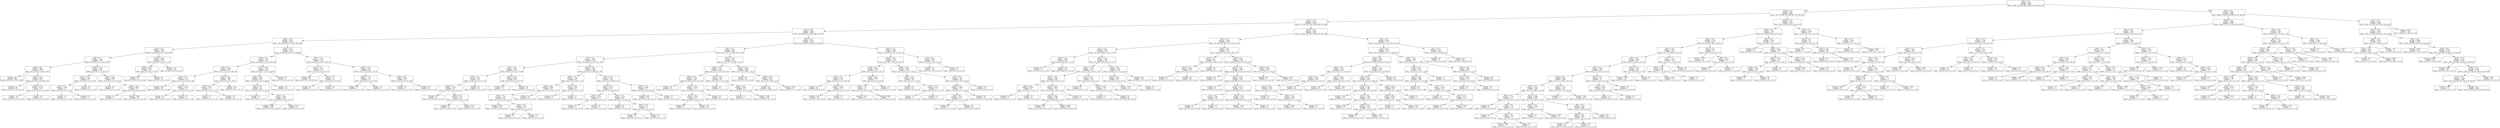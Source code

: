 digraph Tree {
node [shape=box] ;
0 [label="X[2] <= 0.5\nentropy = 3.169\nsamples = 8444\nvalue = [982, 949, 892, 955, 1000, 871, 919, 903, 973]"] ;
1 [label="X[14] <= 0.5\nentropy = 2.97\nsamples = 5880\nvalue = [0, 776, 638, 775, 402, 828, 752, 835, 874]"] ;
0 -> 1 [labeldistance=2.5, labelangle=45, headlabel="True"] ;
2 [label="X[11] <= 0.5\nentropy = 2.796\nsamples = 5158\nvalue = [0, 708, 576, 742, 0, 815, 668, 781, 868]"] ;
1 -> 2 ;
3 [label="X[17] <= 0.5\nentropy = 2.492\nsamples = 2836\nvalue = [0, 462, 234, 0, 0, 632, 289, 547, 672]"] ;
2 -> 3 ;
4 [label="X[23] <= 0.5\nentropy = 2.167\nsamples = 1608\nvalue = [0, 305, 148, 0, 0, 0, 192, 399, 564]"] ;
3 -> 4 ;
5 [label="X[5] <= 0.5\nentropy = 1.608\nsamples = 913\nvalue = [0, 163, 89, 0, 0, 0, 122, 0, 539]"] ;
4 -> 5 ;
6 [label="X[8] <= 0.5\nentropy = 1.129\nsamples = 735\nvalue = [0, 0, 84, 0, 0, 0, 122, 0, 529]"] ;
5 -> 6 ;
7 [label="X[20] <= 0.5\nentropy = 0.652\nsamples = 633\nvalue = [0, 0, 0, 0, 0, 0, 106, 0, 527]"] ;
6 -> 7 ;
8 [label="entropy = 0.0\nsamples = 486\nvalue = [0, 0, 0, 0, 0, 0, 0, 0, 486]"] ;
7 -> 8 ;
9 [label="X[9] <= 0.5\nentropy = 0.854\nsamples = 147\nvalue = [0, 0, 0, 0, 0, 0, 106, 0, 41]"] ;
7 -> 9 ;
10 [label="entropy = 0.0\nsamples = 96\nvalue = [0, 0, 0, 0, 0, 0, 96, 0, 0]"] ;
9 -> 10 ;
11 [label="X[26] <= 0.5\nentropy = 0.714\nsamples = 51\nvalue = [0, 0, 0, 0, 0, 0, 10, 0, 41]"] ;
9 -> 11 ;
12 [label="entropy = 0.0\nsamples = 10\nvalue = [0, 0, 0, 0, 0, 0, 10, 0, 0]"] ;
11 -> 12 ;
13 [label="entropy = 0.0\nsamples = 41\nvalue = [0, 0, 0, 0, 0, 0, 0, 0, 41]"] ;
11 -> 13 ;
14 [label="X[20] <= 0.5\nentropy = 0.761\nsamples = 102\nvalue = [0, 0, 84, 0, 0, 0, 16, 0, 2]"] ;
6 -> 14 ;
15 [label="X[13] <= 0.5\nentropy = 0.194\nsamples = 67\nvalue = [0, 0, 65, 0, 0, 0, 0, 0, 2]"] ;
14 -> 15 ;
16 [label="X[4] <= 0.5\nentropy = 0.918\nsamples = 6\nvalue = [0, 0, 4, 0, 0, 0, 0, 0, 2]"] ;
15 -> 16 ;
17 [label="entropy = 0.0\nsamples = 2\nvalue = [0, 0, 0, 0, 0, 0, 0, 0, 2]"] ;
16 -> 17 ;
18 [label="entropy = 0.0\nsamples = 4\nvalue = [0, 0, 4, 0, 0, 0, 0, 0, 0]"] ;
16 -> 18 ;
19 [label="entropy = 0.0\nsamples = 61\nvalue = [0, 0, 61, 0, 0, 0, 0, 0, 0]"] ;
15 -> 19 ;
20 [label="X[3] <= 0.5\nentropy = 0.995\nsamples = 35\nvalue = [0, 0, 19, 0, 0, 0, 16, 0, 0]"] ;
14 -> 20 ;
21 [label="entropy = 0.0\nsamples = 5\nvalue = [0, 0, 5, 0, 0, 0, 0, 0, 0]"] ;
20 -> 21 ;
22 [label="X[26] <= 0.5\nentropy = 0.997\nsamples = 30\nvalue = [0, 0, 14, 0, 0, 0, 16, 0, 0]"] ;
20 -> 22 ;
23 [label="entropy = 0.0\nsamples = 1\nvalue = [0, 0, 0, 0, 0, 0, 1, 0, 0]"] ;
22 -> 23 ;
24 [label="entropy = 0.999\nsamples = 29\nvalue = [0, 0, 14, 0, 0, 0, 15, 0, 0]"] ;
22 -> 24 ;
25 [label="X[13] <= 0.5\nentropy = 0.494\nsamples = 178\nvalue = [0, 163, 5, 0, 0, 0, 0, 0, 10]"] ;
5 -> 25 ;
26 [label="X[25] <= 0.5\nentropy = 0.918\nsamples = 15\nvalue = [0, 0, 5, 0, 0, 0, 0, 0, 10]"] ;
25 -> 26 ;
27 [label="entropy = 0.0\nsamples = 10\nvalue = [0, 0, 0, 0, 0, 0, 0, 0, 10]"] ;
26 -> 27 ;
28 [label="entropy = 0.0\nsamples = 5\nvalue = [0, 0, 5, 0, 0, 0, 0, 0, 0]"] ;
26 -> 28 ;
29 [label="entropy = 0.0\nsamples = 163\nvalue = [0, 163, 0, 0, 0, 0, 0, 0, 0]"] ;
25 -> 29 ;
30 [label="X[20] <= 0.5\nentropy = 1.736\nsamples = 695\nvalue = [0, 142, 59, 0, 0, 0, 70, 399, 25]"] ;
4 -> 30 ;
31 [label="X[5] <= 0.5\nentropy = 1.15\nsamples = 532\nvalue = [0, 126, 8, 0, 0, 0, 0, 373, 25]"] ;
30 -> 31 ;
32 [label="X[0] <= 0.5\nentropy = 0.505\nsamples = 251\nvalue = [0, 0, 1, 0, 0, 0, 0, 225, 25]"] ;
31 -> 32 ;
33 [label="X[3] <= 0.5\nentropy = 1.115\nsamples = 52\nvalue = [0, 0, 1, 0, 0, 0, 0, 27, 24]"] ;
32 -> 33 ;
34 [label="entropy = 0.99\nsamples = 43\nvalue = [0, 0, 0, 0, 0, 0, 0, 19, 24]"] ;
33 -> 34 ;
35 [label="X[15] <= 0.5\nentropy = 0.503\nsamples = 9\nvalue = [0, 0, 1, 0, 0, 0, 0, 8, 0]"] ;
33 -> 35 ;
36 [label="entropy = 0.0\nsamples = 8\nvalue = [0, 0, 0, 0, 0, 0, 0, 8, 0]"] ;
35 -> 36 ;
37 [label="entropy = 0.0\nsamples = 1\nvalue = [0, 0, 1, 0, 0, 0, 0, 0, 0]"] ;
35 -> 37 ;
38 [label="X[15] <= 0.5\nentropy = 0.046\nsamples = 199\nvalue = [0, 0, 0, 0, 0, 0, 0, 198, 1]"] ;
32 -> 38 ;
39 [label="X[9] <= 0.5\nentropy = 0.414\nsamples = 12\nvalue = [0, 0, 0, 0, 0, 0, 0, 11, 1]"] ;
38 -> 39 ;
40 [label="entropy = 0.0\nsamples = 1\nvalue = [0, 0, 0, 0, 0, 0, 0, 0, 1]"] ;
39 -> 40 ;
41 [label="entropy = 0.0\nsamples = 11\nvalue = [0, 0, 0, 0, 0, 0, 0, 11, 0]"] ;
39 -> 41 ;
42 [label="entropy = 0.0\nsamples = 187\nvalue = [0, 0, 0, 0, 0, 0, 0, 187, 0]"] ;
38 -> 42 ;
43 [label="X[13] <= 0.5\nentropy = 1.139\nsamples = 281\nvalue = [0, 126, 7, 0, 0, 0, 0, 148, 0]"] ;
31 -> 43 ;
44 [label="X[25] <= 0.5\nentropy = 0.995\nsamples = 274\nvalue = [0, 126, 0, 0, 0, 0, 0, 148, 0]"] ;
43 -> 44 ;
45 [label="X[19] <= 0.5\nentropy = 1.0\nsamples = 258\nvalue = [0, 126, 0, 0, 0, 0, 0, 132, 0]"] ;
44 -> 45 ;
46 [label="entropy = 0.0\nsamples = 7\nvalue = [0, 7, 0, 0, 0, 0, 0, 0, 0]"] ;
45 -> 46 ;
47 [label="X[8] <= 0.5\nentropy = 0.998\nsamples = 251\nvalue = [0, 119, 0, 0, 0, 0, 0, 132, 0]"] ;
45 -> 47 ;
48 [label="entropy = 0.999\nsamples = 245\nvalue = [0, 117, 0, 0, 0, 0, 0, 128, 0]"] ;
47 -> 48 ;
49 [label="entropy = 0.918\nsamples = 6\nvalue = [0, 2, 0, 0, 0, 0, 0, 4, 0]"] ;
47 -> 49 ;
50 [label="entropy = 0.0\nsamples = 16\nvalue = [0, 0, 0, 0, 0, 0, 0, 16, 0]"] ;
44 -> 50 ;
51 [label="entropy = 0.0\nsamples = 7\nvalue = [0, 0, 7, 0, 0, 0, 0, 0, 0]"] ;
43 -> 51 ;
52 [label="X[8] <= 0.5\nentropy = 1.799\nsamples = 163\nvalue = [0, 16, 51, 0, 0, 0, 70, 26, 0]"] ;
30 -> 52 ;
53 [label="X[3] <= 0.5\nentropy = 0.379\nsamples = 68\nvalue = [0, 0, 0, 0, 0, 0, 63, 5, 0]"] ;
52 -> 53 ;
54 [label="entropy = 0.0\nsamples = 58\nvalue = [0, 0, 0, 0, 0, 0, 58, 0, 0]"] ;
53 -> 54 ;
55 [label="X[9] <= 0.5\nentropy = 1.0\nsamples = 10\nvalue = [0, 0, 0, 0, 0, 0, 5, 5, 0]"] ;
53 -> 55 ;
56 [label="entropy = 0.0\nsamples = 5\nvalue = [0, 0, 0, 0, 0, 0, 5, 0, 0]"] ;
55 -> 56 ;
57 [label="entropy = 0.0\nsamples = 5\nvalue = [0, 0, 0, 0, 0, 0, 0, 5, 0]"] ;
55 -> 57 ;
58 [label="X[15] <= 0.5\nentropy = 1.673\nsamples = 95\nvalue = [0, 16, 51, 0, 0, 0, 7, 21, 0]"] ;
52 -> 58 ;
59 [label="X[26] <= 0.5\nentropy = 1.191\nsamples = 73\nvalue = [0, 16, 51, 0, 0, 0, 1, 5, 0]"] ;
58 -> 59 ;
60 [label="entropy = 0.0\nsamples = 1\nvalue = [0, 0, 1, 0, 0, 0, 0, 0, 0]"] ;
59 -> 60 ;
61 [label="entropy = 1.2\nsamples = 72\nvalue = [0, 16, 50, 0, 0, 0, 1, 5, 0]"] ;
59 -> 61 ;
62 [label="X[4] <= 0.5\nentropy = 0.845\nsamples = 22\nvalue = [0, 0, 0, 0, 0, 0, 6, 16, 0]"] ;
58 -> 62 ;
63 [label="entropy = 0.0\nsamples = 6\nvalue = [0, 0, 0, 0, 0, 0, 6, 0, 0]"] ;
62 -> 63 ;
64 [label="entropy = 0.0\nsamples = 16\nvalue = [0, 0, 0, 0, 0, 0, 0, 16, 0]"] ;
62 -> 64 ;
65 [label="X[4] <= 0.5\nentropy = 2.107\nsamples = 1228\nvalue = [0, 157, 86, 0, 0, 632, 97, 148, 108]"] ;
3 -> 65 ;
66 [label="X[0] <= 0.5\nentropy = 1.917\nsamples = 864\nvalue = [0, 157, 37, 0, 0, 465, 87, 13, 105]"] ;
65 -> 66 ;
67 [label="X[3] <= 0.5\nentropy = 2.033\nsamples = 359\nvalue = [0, 44, 6, 0, 0, 117, 86, 1, 105]"] ;
66 -> 67 ;
68 [label="X[8] <= 0.5\nentropy = 1.567\nsamples = 153\nvalue = [0, 44, 0, 0, 0, 8, 17, 0, 84]"] ;
67 -> 68 ;
69 [label="X[7] <= 0.5\nentropy = 1.341\nsamples = 65\nvalue = [0, 44, 0, 0, 0, 8, 2, 0, 11]"] ;
68 -> 69 ;
70 [label="X[24] <= 0.5\nentropy = 1.816\nsamples = 31\nvalue = [0, 10, 0, 0, 0, 8, 2, 0, 11]"] ;
69 -> 70 ;
71 [label="entropy = 0.0\nsamples = 11\nvalue = [0, 0, 0, 0, 0, 0, 0, 0, 11]"] ;
70 -> 71 ;
72 [label="X[21] <= 0.5\nentropy = 1.361\nsamples = 20\nvalue = [0, 10, 0, 0, 0, 8, 2, 0, 0]"] ;
70 -> 72 ;
73 [label="entropy = 0.0\nsamples = 10\nvalue = [0, 10, 0, 0, 0, 0, 0, 0, 0]"] ;
72 -> 73 ;
74 [label="entropy = 0.722\nsamples = 10\nvalue = [0, 0, 0, 0, 0, 8, 2, 0, 0]"] ;
72 -> 74 ;
75 [label="entropy = 0.0\nsamples = 34\nvalue = [0, 34, 0, 0, 0, 0, 0, 0, 0]"] ;
69 -> 75 ;
76 [label="X[10] <= 0.5\nentropy = 0.659\nsamples = 88\nvalue = [0, 0, 0, 0, 0, 0, 15, 0, 73]"] ;
68 -> 76 ;
77 [label="entropy = 0.0\nsamples = 73\nvalue = [0, 0, 0, 0, 0, 0, 0, 0, 73]"] ;
76 -> 77 ;
78 [label="entropy = 0.0\nsamples = 15\nvalue = [0, 0, 0, 0, 0, 0, 15, 0, 0]"] ;
76 -> 78 ;
79 [label="X[20] <= 0.5\nentropy = 1.536\nsamples = 206\nvalue = [0, 0, 6, 0, 0, 109, 69, 1, 21]"] ;
67 -> 79 ;
80 [label="X[23] <= 0.5\nentropy = 1.169\nsamples = 83\nvalue = [0, 0, 6, 0, 0, 59, 0, 1, 17]"] ;
79 -> 80 ;
81 [label="X[24] <= 0.5\nentropy = 0.857\nsamples = 77\nvalue = [0, 0, 1, 0, 0, 59, 0, 0, 17]"] ;
80 -> 81 ;
82 [label="X[8] <= 0.5\nentropy = 1.132\nsamples = 40\nvalue = [0, 0, 1, 0, 0, 22, 0, 0, 17]"] ;
81 -> 82 ;
83 [label="entropy = 0.999\nsamples = 35\nvalue = [0, 0, 0, 0, 0, 18, 0, 0, 17]"] ;
82 -> 83 ;
84 [label="X[19] <= 0.5\nentropy = 0.722\nsamples = 5\nvalue = [0, 0, 1, 0, 0, 4, 0, 0, 0]"] ;
82 -> 84 ;
85 [label="entropy = 0.0\nsamples = 1\nvalue = [0, 0, 1, 0, 0, 0, 0, 0, 0]"] ;
84 -> 85 ;
86 [label="entropy = 0.0\nsamples = 4\nvalue = [0, 0, 0, 0, 0, 4, 0, 0, 0]"] ;
84 -> 86 ;
87 [label="entropy = 0.0\nsamples = 37\nvalue = [0, 0, 0, 0, 0, 37, 0, 0, 0]"] ;
81 -> 87 ;
88 [label="X[10] <= 0.5\nentropy = 0.65\nsamples = 6\nvalue = [0, 0, 5, 0, 0, 0, 0, 1, 0]"] ;
80 -> 88 ;
89 [label="entropy = 0.0\nsamples = 5\nvalue = [0, 0, 5, 0, 0, 0, 0, 0, 0]"] ;
88 -> 89 ;
90 [label="entropy = 0.0\nsamples = 1\nvalue = [0, 0, 0, 0, 0, 0, 0, 1, 0]"] ;
88 -> 90 ;
91 [label="X[6] <= 0.5\nentropy = 1.156\nsamples = 123\nvalue = [0, 0, 0, 0, 0, 50, 69, 0, 4]"] ;
79 -> 91 ;
92 [label="X[23] <= 0.5\nentropy = 0.773\nsamples = 52\nvalue = [0, 0, 0, 0, 0, 4, 44, 0, 4]"] ;
91 -> 92 ;
93 [label="X[22] <= 0.5\nentropy = 0.722\nsamples = 5\nvalue = [0, 0, 0, 0, 0, 4, 0, 0, 1]"] ;
92 -> 93 ;
94 [label="entropy = 0.0\nsamples = 1\nvalue = [0, 0, 0, 0, 0, 0, 0, 0, 1]"] ;
93 -> 94 ;
95 [label="entropy = 0.0\nsamples = 4\nvalue = [0, 0, 0, 0, 0, 4, 0, 0, 0]"] ;
93 -> 95 ;
96 [label="X[8] <= 0.5\nentropy = 0.342\nsamples = 47\nvalue = [0, 0, 0, 0, 0, 0, 44, 0, 3]"] ;
92 -> 96 ;
97 [label="entropy = 0.0\nsamples = 41\nvalue = [0, 0, 0, 0, 0, 0, 41, 0, 0]"] ;
96 -> 97 ;
98 [label="X[10] <= 0.5\nentropy = 1.0\nsamples = 6\nvalue = [0, 0, 0, 0, 0, 0, 3, 0, 3]"] ;
96 -> 98 ;
99 [label="entropy = 0.0\nsamples = 3\nvalue = [0, 0, 0, 0, 0, 0, 0, 0, 3]"] ;
98 -> 99 ;
100 [label="entropy = 0.0\nsamples = 3\nvalue = [0, 0, 0, 0, 0, 0, 3, 0, 0]"] ;
98 -> 100 ;
101 [label="X[25] <= 0.5\nentropy = 0.936\nsamples = 71\nvalue = [0, 0, 0, 0, 0, 46, 25, 0, 0]"] ;
91 -> 101 ;
102 [label="entropy = 0.928\nsamples = 70\nvalue = [0, 0, 0, 0, 0, 46, 24, 0, 0]"] ;
101 -> 102 ;
103 [label="entropy = 0.0\nsamples = 1\nvalue = [0, 0, 0, 0, 0, 0, 1, 0, 0]"] ;
101 -> 103 ;
104 [label="X[7] <= 0.5\nentropy = 1.247\nsamples = 505\nvalue = [0, 113, 31, 0, 0, 348, 1, 12, 0]"] ;
66 -> 104 ;
105 [label="X[20] <= 0.5\nentropy = 1.423\nsamples = 223\nvalue = [0, 113, 31, 0, 0, 79, 0, 0, 0]"] ;
104 -> 105 ;
106 [label="X[10] <= 0.5\nentropy = 0.794\nsamples = 126\nvalue = [0, 105, 15, 0, 0, 6, 0, 0, 0]"] ;
105 -> 106 ;
107 [label="entropy = 0.0\nsamples = 15\nvalue = [0, 0, 15, 0, 0, 0, 0, 0, 0]"] ;
106 -> 107 ;
108 [label="X[12] <= 0.5\nentropy = 0.303\nsamples = 111\nvalue = [0, 105, 0, 0, 0, 6, 0, 0, 0]"] ;
106 -> 108 ;
109 [label="X[23] <= 0.5\nentropy = 0.575\nsamples = 44\nvalue = [0, 38, 0, 0, 0, 6, 0, 0, 0]"] ;
108 -> 109 ;
110 [label="entropy = 0.0\nsamples = 4\nvalue = [0, 4, 0, 0, 0, 0, 0, 0, 0]"] ;
109 -> 110 ;
111 [label="entropy = 0.61\nsamples = 40\nvalue = [0, 34, 0, 0, 0, 6, 0, 0, 0]"] ;
109 -> 111 ;
112 [label="entropy = 0.0\nsamples = 67\nvalue = [0, 67, 0, 0, 0, 0, 0, 0, 0]"] ;
108 -> 112 ;
113 [label="X[23] <= 0.5\nentropy = 1.034\nsamples = 97\nvalue = [0, 8, 16, 0, 0, 73, 0, 0, 0]"] ;
105 -> 113 ;
114 [label="entropy = 0.0\nsamples = 6\nvalue = [0, 0, 6, 0, 0, 0, 0, 0, 0]"] ;
113 -> 114 ;
115 [label="X[26] <= 0.5\nentropy = 0.914\nsamples = 91\nvalue = [0, 8, 10, 0, 0, 73, 0, 0, 0]"] ;
113 -> 115 ;
116 [label="entropy = 1.0\nsamples = 2\nvalue = [0, 0, 1, 0, 0, 1, 0, 0, 0]"] ;
115 -> 116 ;
117 [label="entropy = 0.894\nsamples = 89\nvalue = [0, 8, 9, 0, 0, 72, 0, 0, 0]"] ;
115 -> 117 ;
118 [label="X[13] <= 0.5\nentropy = 0.288\nsamples = 282\nvalue = [0, 0, 0, 0, 0, 269, 1, 12, 0]"] ;
104 -> 118 ;
119 [label="entropy = 0.0\nsamples = 12\nvalue = [0, 0, 0, 0, 0, 0, 0, 12, 0]"] ;
118 -> 119 ;
120 [label="X[20] <= 0.5\nentropy = 0.035\nsamples = 270\nvalue = [0, 0, 0, 0, 0, 269, 1, 0, 0]"] ;
118 -> 120 ;
121 [label="entropy = 0.0\nsamples = 262\nvalue = [0, 0, 0, 0, 0, 262, 0, 0, 0]"] ;
120 -> 121 ;
122 [label="entropy = 0.544\nsamples = 8\nvalue = [0, 0, 0, 0, 0, 7, 1, 0, 0]"] ;
120 -> 122 ;
123 [label="X[21] <= 0.5\nentropy = 1.635\nsamples = 364\nvalue = [0, 0, 49, 0, 0, 167, 10, 135, 3]"] ;
65 -> 123 ;
124 [label="X[12] <= 0.5\nentropy = 1.627\nsamples = 233\nvalue = [0, 0, 45, 0, 0, 40, 10, 135, 3]"] ;
123 -> 124 ;
125 [label="X[10] <= 0.5\nentropy = 0.528\nsamples = 127\nvalue = [0, 0, 3, 0, 0, 9, 0, 115, 0]"] ;
124 -> 125 ;
126 [label="X[8] <= 0.5\nentropy = 0.181\nsamples = 110\nvalue = [0, 0, 3, 0, 0, 0, 0, 107, 0]"] ;
125 -> 126 ;
127 [label="entropy = 0.0\nsamples = 36\nvalue = [0, 0, 0, 0, 0, 0, 0, 36, 0]"] ;
126 -> 127 ;
128 [label="X[26] <= 0.5\nentropy = 0.245\nsamples = 74\nvalue = [0, 0, 3, 0, 0, 0, 0, 71, 0]"] ;
126 -> 128 ;
129 [label="entropy = 0.183\nsamples = 72\nvalue = [0, 0, 2, 0, 0, 0, 0, 70, 0]"] ;
128 -> 129 ;
130 [label="entropy = 1.0\nsamples = 2\nvalue = [0, 0, 1, 0, 0, 0, 0, 1, 0]"] ;
128 -> 130 ;
131 [label="X[24] <= 0.5\nentropy = 0.998\nsamples = 17\nvalue = [0, 0, 0, 0, 0, 9, 0, 8, 0]"] ;
125 -> 131 ;
132 [label="X[18] <= 0.5\nentropy = 1.0\nsamples = 16\nvalue = [0, 0, 0, 0, 0, 8, 0, 8, 0]"] ;
131 -> 132 ;
133 [label="entropy = 0.991\nsamples = 9\nvalue = [0, 0, 0, 0, 0, 5, 0, 4, 0]"] ;
132 -> 133 ;
134 [label="entropy = 0.985\nsamples = 7\nvalue = [0, 0, 0, 0, 0, 3, 0, 4, 0]"] ;
132 -> 134 ;
135 [label="entropy = 0.0\nsamples = 1\nvalue = [0, 0, 0, 0, 0, 1, 0, 0, 0]"] ;
131 -> 135 ;
136 [label="X[25] <= 0.5\nentropy = 1.969\nsamples = 106\nvalue = [0, 0, 42, 0, 0, 31, 10, 20, 3]"] ;
124 -> 136 ;
137 [label="X[6] <= 0.5\nentropy = 0.497\nsamples = 46\nvalue = [0, 0, 42, 0, 0, 1, 0, 0, 3]"] ;
136 -> 137 ;
138 [label="entropy = 0.0\nsamples = 42\nvalue = [0, 0, 42, 0, 0, 0, 0, 0, 0]"] ;
137 -> 138 ;
139 [label="X[10] <= 0.5\nentropy = 0.811\nsamples = 4\nvalue = [0, 0, 0, 0, 0, 1, 0, 0, 3]"] ;
137 -> 139 ;
140 [label="entropy = 0.0\nsamples = 1\nvalue = [0, 0, 0, 0, 0, 1, 0, 0, 0]"] ;
139 -> 140 ;
141 [label="entropy = 0.0\nsamples = 3\nvalue = [0, 0, 0, 0, 0, 0, 0, 0, 3]"] ;
139 -> 141 ;
142 [label="X[7] <= 0.5\nentropy = 1.459\nsamples = 60\nvalue = [0, 0, 0, 0, 0, 30, 10, 20, 0]"] ;
136 -> 142 ;
143 [label="X[20] <= 0.5\nentropy = 1.094\nsamples = 31\nvalue = [0, 0, 0, 0, 0, 1, 10, 20, 0]"] ;
142 -> 143 ;
144 [label="X[6] <= 0.5\nentropy = 0.276\nsamples = 21\nvalue = [0, 0, 0, 0, 0, 1, 0, 20, 0]"] ;
143 -> 144 ;
145 [label="entropy = 0.0\nsamples = 1\nvalue = [0, 0, 0, 0, 0, 1, 0, 0, 0]"] ;
144 -> 145 ;
146 [label="entropy = 0.0\nsamples = 20\nvalue = [0, 0, 0, 0, 0, 0, 0, 20, 0]"] ;
144 -> 146 ;
147 [label="entropy = 0.0\nsamples = 10\nvalue = [0, 0, 0, 0, 0, 0, 10, 0, 0]"] ;
143 -> 147 ;
148 [label="entropy = 0.0\nsamples = 29\nvalue = [0, 0, 0, 0, 0, 29, 0, 0, 0]"] ;
142 -> 148 ;
149 [label="X[1] <= 0.5\nentropy = 0.197\nsamples = 131\nvalue = [0, 0, 4, 0, 0, 127, 0, 0, 0]"] ;
123 -> 149 ;
150 [label="entropy = 0.0\nsamples = 127\nvalue = [0, 0, 0, 0, 0, 127, 0, 0, 0]"] ;
149 -> 150 ;
151 [label="entropy = 0.0\nsamples = 4\nvalue = [0, 0, 4, 0, 0, 0, 0, 0, 0]"] ;
149 -> 151 ;
152 [label="X[13] <= 0.5\nentropy = 2.626\nsamples = 2322\nvalue = [0, 246, 342, 742, 0, 183, 379, 234, 196]"] ;
2 -> 152 ;
153 [label="X[8] <= 0.5\nentropy = 2.206\nsamples = 1207\nvalue = [0, 224, 147, 526, 0, 172, 107, 26, 5]"] ;
152 -> 153 ;
154 [label="X[7] <= 0.5\nentropy = 1.544\nsamples = 676\nvalue = [0, 142, 0, 395, 0, 120, 1, 13, 5]"] ;
153 -> 154 ;
155 [label="X[19] <= 0.5\nentropy = 0.041\nsamples = 226\nvalue = [0, 0, 0, 225, 0, 0, 1, 0, 0]"] ;
154 -> 155 ;
156 [label="entropy = 0.0\nsamples = 1\nvalue = [0, 0, 0, 0, 0, 0, 1, 0, 0]"] ;
155 -> 156 ;
157 [label="entropy = 0.0\nsamples = 225\nvalue = [0, 0, 0, 225, 0, 0, 0, 0, 0]"] ;
155 -> 157 ;
158 [label="X[5] <= 0.5\nentropy = 1.784\nsamples = 450\nvalue = [0, 142, 0, 170, 0, 120, 0, 13, 5]"] ;
154 -> 158 ;
159 [label="X[23] <= 0.5\nentropy = 1.158\nsamples = 274\nvalue = [0, 0, 0, 161, 0, 105, 0, 3, 5]"] ;
158 -> 159 ;
160 [label="X[17] <= 0.5\nentropy = 1.094\nsamples = 200\nvalue = [0, 0, 0, 92, 0, 105, 0, 0, 3]"] ;
159 -> 160 ;
161 [label="X[24] <= 0.5\nentropy = 0.918\nsamples = 9\nvalue = [0, 0, 0, 6, 0, 0, 0, 0, 3]"] ;
160 -> 161 ;
162 [label="entropy = 0.0\nsamples = 3\nvalue = [0, 0, 0, 0, 0, 0, 0, 0, 3]"] ;
161 -> 162 ;
163 [label="entropy = 0.0\nsamples = 6\nvalue = [0, 0, 0, 6, 0, 0, 0, 0, 0]"] ;
161 -> 163 ;
164 [label="X[25] <= 0.5\nentropy = 0.993\nsamples = 191\nvalue = [0, 0, 0, 86, 0, 105, 0, 0, 0]"] ;
160 -> 164 ;
165 [label="X[18] <= 0.5\nentropy = 0.999\nsamples = 180\nvalue = [0, 0, 0, 86, 0, 94, 0, 0, 0]"] ;
164 -> 165 ;
166 [label="entropy = 0.997\nsamples = 77\nvalue = [0, 0, 0, 41, 0, 36, 0, 0, 0]"] ;
165 -> 166 ;
167 [label="entropy = 0.988\nsamples = 103\nvalue = [0, 0, 0, 45, 0, 58, 0, 0, 0]"] ;
165 -> 167 ;
168 [label="entropy = 0.0\nsamples = 11\nvalue = [0, 0, 0, 0, 0, 11, 0, 0, 0]"] ;
164 -> 168 ;
169 [label="X[4] <= 0.5\nentropy = 0.422\nsamples = 74\nvalue = [0, 0, 0, 69, 0, 0, 0, 3, 2]"] ;
159 -> 169 ;
170 [label="entropy = 0.0\nsamples = 3\nvalue = [0, 0, 0, 0, 0, 0, 0, 3, 0]"] ;
169 -> 170 ;
171 [label="X[25] <= 0.5\nentropy = 0.185\nsamples = 71\nvalue = [0, 0, 0, 69, 0, 0, 0, 0, 2]"] ;
169 -> 171 ;
172 [label="entropy = 0.0\nsamples = 2\nvalue = [0, 0, 0, 0, 0, 0, 0, 0, 2]"] ;
171 -> 172 ;
173 [label="entropy = 0.0\nsamples = 69\nvalue = [0, 0, 0, 69, 0, 0, 0, 0, 0]"] ;
171 -> 173 ;
174 [label="X[1] <= 0.5\nentropy = 1.007\nsamples = 176\nvalue = [0, 142, 0, 9, 0, 15, 0, 10, 0]"] ;
158 -> 174 ;
175 [label="X[22] <= 0.5\nentropy = 1.548\nsamples = 34\nvalue = [0, 0, 0, 9, 0, 15, 0, 10, 0]"] ;
174 -> 175 ;
176 [label="entropy = 0.971\nsamples = 25\nvalue = [0, 0, 0, 0, 0, 15, 0, 10, 0]"] ;
175 -> 176 ;
177 [label="entropy = 0.0\nsamples = 9\nvalue = [0, 0, 0, 9, 0, 0, 0, 0, 0]"] ;
175 -> 177 ;
178 [label="entropy = 0.0\nsamples = 142\nvalue = [0, 142, 0, 0, 0, 0, 0, 0, 0]"] ;
174 -> 178 ;
179 [label="X[20] <= 0.5\nentropy = 2.351\nsamples = 531\nvalue = [0, 82, 147, 131, 0, 52, 106, 13, 0]"] ;
153 -> 179 ;
180 [label="X[1] <= 0.5\nentropy = 1.12\nsamples = 96\nvalue = [0, 2, 0, 51, 0, 43, 0, 0, 0]"] ;
179 -> 180 ;
181 [label="X[17] <= 0.5\nentropy = 0.262\nsamples = 45\nvalue = [0, 2, 0, 0, 0, 43, 0, 0, 0]"] ;
180 -> 181 ;
182 [label="entropy = 0.0\nsamples = 2\nvalue = [0, 2, 0, 0, 0, 0, 0, 0, 0]"] ;
181 -> 182 ;
183 [label="entropy = 0.0\nsamples = 43\nvalue = [0, 0, 0, 0, 0, 43, 0, 0, 0]"] ;
181 -> 183 ;
184 [label="entropy = 0.0\nsamples = 51\nvalue = [0, 0, 0, 51, 0, 0, 0, 0, 0]"] ;
180 -> 184 ;
185 [label="X[3] <= 0.5\nentropy = 2.191\nsamples = 435\nvalue = [0, 80, 147, 80, 0, 9, 106, 13, 0]"] ;
179 -> 185 ;
186 [label="X[23] <= 0.5\nentropy = 2.108\nsamples = 350\nvalue = [0, 80, 146, 67, 0, 8, 36, 13, 0]"] ;
185 -> 186 ;
187 [label="entropy = 0.0\nsamples = 20\nvalue = [0, 0, 20, 0, 0, 0, 0, 0, 0]"] ;
186 -> 187 ;
188 [label="X[17] <= 0.5\nentropy = 2.156\nsamples = 330\nvalue = [0, 80, 126, 67, 0, 8, 36, 13, 0]"] ;
186 -> 188 ;
189 [label="entropy = 0.0\nsamples = 5\nvalue = [0, 0, 0, 0, 0, 0, 5, 0, 0]"] ;
188 -> 189 ;
190 [label="X[5] <= 0.5\nentropy = 2.138\nsamples = 325\nvalue = [0, 80, 126, 67, 0, 8, 31, 13, 0]"] ;
188 -> 190 ;
191 [label="X[1] <= 0.5\nentropy = 0.469\nsamples = 10\nvalue = [0, 0, 9, 1, 0, 0, 0, 0, 0]"] ;
190 -> 191 ;
192 [label="entropy = 0.0\nsamples = 1\nvalue = [0, 0, 0, 1, 0, 0, 0, 0, 0]"] ;
191 -> 192 ;
193 [label="entropy = 0.0\nsamples = 9\nvalue = [0, 0, 9, 0, 0, 0, 0, 0, 0]"] ;
191 -> 193 ;
194 [label="X[25] <= 0.5\nentropy = 2.159\nsamples = 315\nvalue = [0, 80, 117, 66, 0, 8, 31, 13, 0]"] ;
190 -> 194 ;
195 [label="entropy = 2.155\nsamples = 311\nvalue = [0, 79, 117, 64, 0, 8, 30, 13, 0]"] ;
194 -> 195 ;
196 [label="entropy = 1.5\nsamples = 4\nvalue = [0, 1, 0, 2, 0, 0, 1, 0, 0]"] ;
194 -> 196 ;
197 [label="X[26] <= 0.5\nentropy = 0.796\nsamples = 85\nvalue = [0, 0, 1, 13, 0, 1, 70, 0, 0]"] ;
185 -> 197 ;
198 [label="entropy = 0.0\nsamples = 1\nvalue = [0, 0, 0, 0, 0, 1, 0, 0, 0]"] ;
197 -> 198 ;
199 [label="entropy = 0.712\nsamples = 84\nvalue = [0, 0, 1, 13, 0, 0, 70, 0, 0]"] ;
197 -> 199 ;
200 [label="X[7] <= 0.5\nentropy = 2.461\nsamples = 1115\nvalue = [0, 22, 195, 216, 0, 11, 272, 208, 191]"] ;
152 -> 200 ;
201 [label="X[1] <= 0.5\nentropy = 2.378\nsamples = 887\nvalue = [0, 22, 195, 213, 0, 11, 47, 208, 191]"] ;
200 -> 201 ;
202 [label="X[8] <= 0.5\nentropy = 2.091\nsamples = 616\nvalue = [0, 12, 190, 145, 0, 9, 47, 207, 6]"] ;
201 -> 202 ;
203 [label="X[21] <= 0.5\nentropy = 1.207\nsamples = 255\nvalue = [0, 0, 0, 133, 0, 7, 0, 113, 2]"] ;
202 -> 203 ;
204 [label="X[19] <= 0.5\nentropy = 0.848\nsamples = 142\nvalue = [0, 0, 0, 26, 0, 1, 0, 113, 2]"] ;
203 -> 204 ;
205 [label="X[17] <= 0.5\nentropy = 1.004\nsamples = 106\nvalue = [0, 0, 0, 26, 0, 1, 0, 77, 2]"] ;
204 -> 205 ;
206 [label="entropy = 0.0\nsamples = 5\nvalue = [0, 0, 0, 5, 0, 0, 0, 0, 0]"] ;
205 -> 206 ;
207 [label="X[25] <= 0.5\nentropy = 0.948\nsamples = 101\nvalue = [0, 0, 0, 21, 0, 1, 0, 77, 2]"] ;
205 -> 207 ;
208 [label="entropy = 0.934\nsamples = 100\nvalue = [0, 0, 0, 20, 0, 1, 0, 77, 2]"] ;
207 -> 208 ;
209 [label="entropy = 0.0\nsamples = 1\nvalue = [0, 0, 0, 1, 0, 0, 0, 0, 0]"] ;
207 -> 209 ;
210 [label="entropy = 0.0\nsamples = 36\nvalue = [0, 0, 0, 0, 0, 0, 0, 36, 0]"] ;
204 -> 210 ;
211 [label="X[17] <= 0.5\nentropy = 0.299\nsamples = 113\nvalue = [0, 0, 0, 107, 0, 6, 0, 0, 0]"] ;
203 -> 211 ;
212 [label="entropy = 0.0\nsamples = 97\nvalue = [0, 0, 0, 97, 0, 0, 0, 0, 0]"] ;
211 -> 212 ;
213 [label="entropy = 0.954\nsamples = 16\nvalue = [0, 0, 0, 10, 0, 6, 0, 0, 0]"] ;
211 -> 213 ;
214 [label="X[19] <= 0.5\nentropy = 1.816\nsamples = 361\nvalue = [0, 12, 190, 12, 0, 2, 47, 94, 4]"] ;
202 -> 214 ;
215 [label="X[4] <= 0.5\nentropy = 2.072\nsamples = 255\nvalue = [0, 12, 84, 12, 0, 2, 47, 94, 4]"] ;
214 -> 215 ;
216 [label="X[23] <= 0.5\nentropy = 1.947\nsamples = 160\nvalue = [0, 12, 84, 9, 0, 2, 40, 9, 4]"] ;
215 -> 216 ;
217 [label="entropy = 0.863\nsamples = 14\nvalue = [0, 10, 0, 0, 0, 0, 4, 0, 0]"] ;
216 -> 217 ;
218 [label="X[17] <= 0.5\nentropy = 1.764\nsamples = 146\nvalue = [0, 2, 84, 9, 0, 2, 36, 9, 4]"] ;
216 -> 218 ;
219 [label="entropy = 0.994\nsamples = 11\nvalue = [0, 0, 5, 6, 0, 0, 0, 0, 0]"] ;
218 -> 219 ;
220 [label="X[26] <= 0.5\nentropy = 1.674\nsamples = 135\nvalue = [0, 2, 79, 3, 0, 2, 36, 9, 4]"] ;
218 -> 220 ;
221 [label="entropy = 0.0\nsamples = 1\nvalue = [0, 0, 1, 0, 0, 0, 0, 0, 0]"] ;
220 -> 221 ;
222 [label="entropy = 1.681\nsamples = 134\nvalue = [0, 2, 78, 3, 0, 2, 36, 9, 4]"] ;
220 -> 222 ;
223 [label="X[21] <= 0.5\nentropy = 0.578\nsamples = 95\nvalue = [0, 0, 0, 3, 0, 0, 7, 85, 0]"] ;
215 -> 223 ;
224 [label="X[26] <= 0.5\nentropy = 0.529\nsamples = 94\nvalue = [0, 0, 0, 2, 0, 0, 7, 85, 0]"] ;
223 -> 224 ;
225 [label="entropy = 0.0\nsamples = 1\nvalue = [0, 0, 0, 0, 0, 0, 0, 1, 0]"] ;
224 -> 225 ;
226 [label="entropy = 0.533\nsamples = 93\nvalue = [0, 0, 0, 2, 0, 0, 7, 84, 0]"] ;
224 -> 226 ;
227 [label="entropy = 0.0\nsamples = 1\nvalue = [0, 0, 0, 1, 0, 0, 0, 0, 0]"] ;
223 -> 227 ;
228 [label="entropy = 0.0\nsamples = 106\nvalue = [0, 0, 106, 0, 0, 0, 0, 0, 0]"] ;
214 -> 228 ;
229 [label="X[24] <= 0.5\nentropy = 1.241\nsamples = 271\nvalue = [0, 10, 5, 68, 0, 2, 0, 1, 185]"] ;
201 -> 229 ;
230 [label="X[4] <= 0.5\nentropy = 0.133\nsamples = 188\nvalue = [0, 0, 0, 0, 0, 2, 0, 1, 185]"] ;
229 -> 230 ;
231 [label="X[20] <= 0.5\nentropy = 0.086\nsamples = 186\nvalue = [0, 0, 0, 0, 0, 2, 0, 0, 184]"] ;
230 -> 231 ;
232 [label="entropy = 0.0\nsamples = 99\nvalue = [0, 0, 0, 0, 0, 0, 0, 0, 99]"] ;
231 -> 232 ;
233 [label="X[3] <= 0.5\nentropy = 0.158\nsamples = 87\nvalue = [0, 0, 0, 0, 0, 2, 0, 0, 85]"] ;
231 -> 233 ;
234 [label="entropy = 0.0\nsamples = 12\nvalue = [0, 0, 0, 0, 0, 0, 0, 0, 12]"] ;
233 -> 234 ;
235 [label="X[6] <= 0.5\nentropy = 0.177\nsamples = 75\nvalue = [0, 0, 0, 0, 0, 2, 0, 0, 73]"] ;
233 -> 235 ;
236 [label="entropy = 0.0\nsamples = 4\nvalue = [0, 0, 0, 0, 0, 0, 0, 0, 4]"] ;
235 -> 236 ;
237 [label="entropy = 0.185\nsamples = 71\nvalue = [0, 0, 0, 0, 0, 2, 0, 0, 69]"] ;
235 -> 237 ;
238 [label="entropy = 1.0\nsamples = 2\nvalue = [0, 0, 0, 0, 0, 0, 0, 1, 1]"] ;
230 -> 238 ;
239 [label="X[16] <= 0.5\nentropy = 0.848\nsamples = 83\nvalue = [0, 10, 5, 68, 0, 0, 0, 0, 0]"] ;
229 -> 239 ;
240 [label="X[17] <= 0.5\nentropy = 0.918\nsamples = 15\nvalue = [0, 10, 5, 0, 0, 0, 0, 0, 0]"] ;
239 -> 240 ;
241 [label="entropy = 0.0\nsamples = 5\nvalue = [0, 0, 5, 0, 0, 0, 0, 0, 0]"] ;
240 -> 241 ;
242 [label="entropy = 0.0\nsamples = 10\nvalue = [0, 10, 0, 0, 0, 0, 0, 0, 0]"] ;
240 -> 242 ;
243 [label="entropy = 0.0\nsamples = 68\nvalue = [0, 0, 0, 68, 0, 0, 0, 0, 0]"] ;
239 -> 243 ;
244 [label="X[17] <= 0.5\nentropy = 0.101\nsamples = 228\nvalue = [0, 0, 0, 3, 0, 0, 225, 0, 0]"] ;
200 -> 244 ;
245 [label="entropy = 0.0\nsamples = 3\nvalue = [0, 0, 0, 3, 0, 0, 0, 0, 0]"] ;
244 -> 245 ;
246 [label="entropy = 0.0\nsamples = 225\nvalue = [0, 0, 0, 0, 0, 0, 225, 0, 0]"] ;
244 -> 246 ;
247 [label="X[24] <= 0.5\nentropy = 2.102\nsamples = 722\nvalue = [0, 68, 62, 33, 402, 13, 84, 54, 6]"] ;
1 -> 247 ;
248 [label="X[25] <= 0.5\nentropy = 1.707\nsamples = 577\nvalue = [0, 13, 62, 6, 378, 6, 52, 54, 6]"] ;
247 -> 248 ;
249 [label="X[18] <= 0.5\nentropy = 1.279\nsamples = 450\nvalue = [0, 13, 9, 3, 346, 2, 49, 22, 6]"] ;
248 -> 249 ;
250 [label="X[21] <= 0.5\nentropy = 1.023\nsamples = 419\nvalue = [0, 5, 3, 3, 342, 2, 49, 9, 6]"] ;
249 -> 250 ;
251 [label="X[9] <= 0.5\nentropy = 0.887\nsamples = 399\nvalue = [0, 4, 2, 2, 341, 2, 33, 9, 6]"] ;
250 -> 251 ;
252 [label="X[3] <= 0.5\nentropy = 0.749\nsamples = 361\nvalue = [0, 3, 2, 2, 315, 2, 32, 5, 0]"] ;
251 -> 252 ;
253 [label="X[6] <= 0.5\nentropy = 0.626\nsamples = 330\nvalue = [0, 3, 2, 1, 299, 2, 18, 5, 0]"] ;
252 -> 253 ;
254 [label="X[17] <= 0.5\nentropy = 0.313\nsamples = 229\nvalue = [0, 3, 2, 1, 220, 0, 3, 0, 0]"] ;
253 -> 254 ;
255 [label="X[20] <= 0.5\nentropy = 1.776\nsamples = 13\nvalue = [0, 3, 1, 0, 6, 0, 3, 0, 0]"] ;
254 -> 255 ;
256 [label="entropy = 0.0\nsamples = 2\nvalue = [0, 2, 0, 0, 0, 0, 0, 0, 0]"] ;
255 -> 256 ;
257 [label="X[8] <= 0.5\nentropy = 1.617\nsamples = 11\nvalue = [0, 1, 1, 0, 6, 0, 3, 0, 0]"] ;
255 -> 257 ;
258 [label="entropy = 0.0\nsamples = 3\nvalue = [0, 0, 0, 0, 3, 0, 0, 0, 0]"] ;
257 -> 258 ;
259 [label="X[0] <= 0.5\nentropy = 1.811\nsamples = 8\nvalue = [0, 1, 1, 0, 3, 0, 3, 0, 0]"] ;
257 -> 259 ;
260 [label="entropy = 1.842\nsamples = 7\nvalue = [0, 1, 1, 0, 3, 0, 2, 0, 0]"] ;
259 -> 260 ;
261 [label="entropy = 0.0\nsamples = 1\nvalue = [0, 0, 0, 0, 0, 0, 1, 0, 0]"] ;
259 -> 261 ;
262 [label="X[11] <= 0.5\nentropy = 0.085\nsamples = 216\nvalue = [0, 0, 1, 1, 214, 0, 0, 0, 0]"] ;
254 -> 262 ;
263 [label="X[22] <= 0.5\nentropy = 0.592\nsamples = 7\nvalue = [0, 0, 1, 0, 6, 0, 0, 0, 0]"] ;
262 -> 263 ;
264 [label="entropy = 0.0\nsamples = 2\nvalue = [0, 0, 0, 0, 2, 0, 0, 0, 0]"] ;
263 -> 264 ;
265 [label="entropy = 0.722\nsamples = 5\nvalue = [0, 0, 1, 0, 4, 0, 0, 0, 0]"] ;
263 -> 265 ;
266 [label="X[8] <= 0.5\nentropy = 0.044\nsamples = 209\nvalue = [0, 0, 0, 1, 208, 0, 0, 0, 0]"] ;
262 -> 266 ;
267 [label="X[20] <= 0.5\nentropy = 0.242\nsamples = 25\nvalue = [0, 0, 0, 1, 24, 0, 0, 0, 0]"] ;
266 -> 267 ;
268 [label="entropy = 0.0\nsamples = 19\nvalue = [0, 0, 0, 0, 19, 0, 0, 0, 0]"] ;
267 -> 268 ;
269 [label="entropy = 0.65\nsamples = 6\nvalue = [0, 0, 0, 1, 5, 0, 0, 0, 0]"] ;
267 -> 269 ;
270 [label="entropy = 0.0\nsamples = 184\nvalue = [0, 0, 0, 0, 184, 0, 0, 0, 0]"] ;
266 -> 270 ;
271 [label="X[5] <= 0.5\nentropy = 1.013\nsamples = 101\nvalue = [0, 0, 0, 0, 79, 2, 15, 5, 0]"] ;
253 -> 271 ;
272 [label="entropy = 0.0\nsamples = 1\nvalue = [0, 0, 0, 0, 1, 0, 0, 0, 0]"] ;
271 -> 272 ;
273 [label="entropy = 1.019\nsamples = 100\nvalue = [0, 0, 0, 0, 78, 2, 15, 5, 0]"] ;
271 -> 273 ;
274 [label="X[15] <= 0.5\nentropy = 1.17\nsamples = 31\nvalue = [0, 0, 0, 1, 16, 0, 14, 0, 0]"] ;
252 -> 274 ;
275 [label="X[0] <= 0.5\nentropy = 0.997\nsamples = 30\nvalue = [0, 0, 0, 0, 16, 0, 14, 0, 0]"] ;
274 -> 275 ;
276 [label="entropy = 1.0\nsamples = 28\nvalue = [0, 0, 0, 0, 14, 0, 14, 0, 0]"] ;
275 -> 276 ;
277 [label="entropy = 0.0\nsamples = 2\nvalue = [0, 0, 0, 0, 2, 0, 0, 0, 0]"] ;
275 -> 277 ;
278 [label="entropy = 0.0\nsamples = 1\nvalue = [0, 0, 0, 1, 0, 0, 0, 0, 0]"] ;
274 -> 278 ;
279 [label="X[22] <= 0.5\nentropy = 1.413\nsamples = 38\nvalue = [0, 1, 0, 0, 26, 0, 1, 4, 6]"] ;
251 -> 279 ;
280 [label="entropy = 1.436\nsamples = 37\nvalue = [0, 1, 0, 0, 25, 0, 1, 4, 6]"] ;
279 -> 280 ;
281 [label="entropy = 0.0\nsamples = 1\nvalue = [0, 0, 0, 0, 1, 0, 0, 0, 0]"] ;
279 -> 281 ;
282 [label="X[7] <= 0.5\nentropy = 1.122\nsamples = 20\nvalue = [0, 1, 1, 1, 1, 0, 16, 0, 0]"] ;
250 -> 282 ;
283 [label="X[10] <= 0.5\nentropy = 0.88\nsamples = 19\nvalue = [0, 0, 1, 1, 1, 0, 16, 0, 0]"] ;
282 -> 283 ;
284 [label="entropy = 0.914\nsamples = 18\nvalue = [0, 0, 1, 1, 1, 0, 15, 0, 0]"] ;
283 -> 284 ;
285 [label="entropy = 0.0\nsamples = 1\nvalue = [0, 0, 0, 0, 0, 0, 1, 0, 0]"] ;
283 -> 285 ;
286 [label="entropy = 0.0\nsamples = 1\nvalue = [0, 1, 0, 0, 0, 0, 0, 0, 0]"] ;
282 -> 286 ;
287 [label="X[4] <= 0.5\nentropy = 1.87\nsamples = 31\nvalue = [0, 8, 6, 0, 4, 0, 0, 13, 0]"] ;
249 -> 287 ;
288 [label="entropy = 1.777\nsamples = 28\nvalue = [0, 8, 4, 0, 3, 0, 0, 13, 0]"] ;
287 -> 288 ;
289 [label="X[0] <= 0.5\nentropy = 0.918\nsamples = 3\nvalue = [0, 0, 2, 0, 1, 0, 0, 0, 0]"] ;
287 -> 289 ;
290 [label="entropy = 0.0\nsamples = 2\nvalue = [0, 0, 2, 0, 0, 0, 0, 0, 0]"] ;
289 -> 290 ;
291 [label="entropy = 0.0\nsamples = 1\nvalue = [0, 0, 0, 0, 1, 0, 0, 0, 0]"] ;
289 -> 291 ;
292 [label="X[4] <= 0.5\nentropy = 1.941\nsamples = 127\nvalue = [0, 0, 53, 3, 32, 4, 3, 32, 0]"] ;
248 -> 292 ;
293 [label="entropy = 0.0\nsamples = 53\nvalue = [0, 0, 53, 0, 0, 0, 0, 0, 0]"] ;
292 -> 293 ;
294 [label="X[10] <= 0.5\nentropy = 1.649\nsamples = 74\nvalue = [0, 0, 0, 3, 32, 4, 3, 32, 0]"] ;
292 -> 294 ;
295 [label="X[21] <= 0.5\nentropy = 1.107\nsamples = 41\nvalue = [0, 0, 0, 3, 3, 0, 3, 32, 0]"] ;
294 -> 295 ;
296 [label="X[19] <= 0.5\nentropy = 0.422\nsamples = 35\nvalue = [0, 0, 0, 0, 0, 0, 3, 32, 0]"] ;
295 -> 296 ;
297 [label="entropy = 0.0\nsamples = 3\nvalue = [0, 0, 0, 0, 0, 0, 3, 0, 0]"] ;
296 -> 297 ;
298 [label="entropy = 0.0\nsamples = 32\nvalue = [0, 0, 0, 0, 0, 0, 0, 32, 0]"] ;
296 -> 298 ;
299 [label="entropy = 1.0\nsamples = 6\nvalue = [0, 0, 0, 3, 3, 0, 0, 0, 0]"] ;
295 -> 299 ;
300 [label="X[23] <= 0.5\nentropy = 0.533\nsamples = 33\nvalue = [0, 0, 0, 0, 29, 4, 0, 0, 0]"] ;
294 -> 300 ;
301 [label="entropy = 0.971\nsamples = 10\nvalue = [0, 0, 0, 0, 6, 4, 0, 0, 0]"] ;
300 -> 301 ;
302 [label="entropy = 0.0\nsamples = 23\nvalue = [0, 0, 0, 0, 23, 0, 0, 0, 0]"] ;
300 -> 302 ;
303 [label="X[5] <= 0.5\nentropy = 2.104\nsamples = 145\nvalue = [0, 55, 0, 27, 24, 7, 32, 0, 0]"] ;
247 -> 303 ;
304 [label="X[11] <= 0.5\nentropy = 1.4\nsamples = 42\nvalue = [0, 0, 0, 13, 23, 6, 0, 0, 0]"] ;
303 -> 304 ;
305 [label="entropy = 0.0\nsamples = 7\nvalue = [0, 0, 0, 0, 7, 0, 0, 0, 0]"] ;
304 -> 305 ;
306 [label="X[18] <= 0.5\nentropy = 1.483\nsamples = 35\nvalue = [0, 0, 0, 13, 16, 6, 0, 0, 0]"] ;
304 -> 306 ;
307 [label="entropy = 0.0\nsamples = 3\nvalue = [0, 0, 0, 3, 0, 0, 0, 0, 0]"] ;
306 -> 307 ;
308 [label="entropy = 1.477\nsamples = 32\nvalue = [0, 0, 0, 10, 16, 6, 0, 0, 0]"] ;
306 -> 308 ;
309 [label="X[8] <= 0.5\nentropy = 1.528\nsamples = 103\nvalue = [0, 55, 0, 14, 1, 1, 32, 0, 0]"] ;
303 -> 309 ;
310 [label="entropy = 0.0\nsamples = 53\nvalue = [0, 53, 0, 0, 0, 0, 0, 0, 0]"] ;
309 -> 310 ;
311 [label="entropy = 1.338\nsamples = 50\nvalue = [0, 2, 0, 14, 1, 1, 32, 0, 0]"] ;
309 -> 311 ;
312 [label="X[14] <= 0.5\nentropy = 2.558\nsamples = 2564\nvalue = [982, 173, 254, 180, 598, 43, 167, 68, 99]"] ;
0 -> 312 [labeldistance=2.5, labelangle=-45, headlabel="False"] ;
313 [label="X[26] <= 0.5\nentropy = 2.099\nsamples = 1008\nvalue = [580, 57, 95, 37, 0, 34, 124, 42, 39]"] ;
312 -> 313 ;
314 [label="X[23] <= 0.5\nentropy = 2.794\nsamples = 220\nvalue = [31, 35, 23, 31, 0, 29, 36, 35, 0]"] ;
313 -> 314 ;
315 [label="X[11] <= 0.5\nentropy = 2.244\nsamples = 111\nvalue = [25, 0, 9, 25, 0, 26, 26, 0, 0]"] ;
314 -> 315 ;
316 [label="X[19] <= 0.5\nentropy = 1.843\nsamples = 69\nvalue = [24, 0, 8, 0, 0, 11, 26, 0, 0]"] ;
315 -> 316 ;
317 [label="X[17] <= 0.5\nentropy = 1.467\nsamples = 43\nvalue = [2, 0, 4, 0, 0, 11, 26, 0, 0]"] ;
316 -> 317 ;
318 [label="entropy = 0.0\nsamples = 24\nvalue = [0, 0, 0, 0, 0, 0, 24, 0, 0]"] ;
317 -> 318 ;
319 [label="X[9] <= 0.5\nentropy = 1.614\nsamples = 19\nvalue = [2, 0, 4, 0, 0, 11, 2, 0, 0]"] ;
317 -> 319 ;
320 [label="X[25] <= 0.5\nentropy = 0.837\nsamples = 15\nvalue = [0, 0, 4, 0, 0, 11, 0, 0, 0]"] ;
319 -> 320 ;
321 [label="entropy = 0.469\nsamples = 10\nvalue = [0, 0, 1, 0, 0, 9, 0, 0, 0]"] ;
320 -> 321 ;
322 [label="X[18] <= 0.5\nentropy = 0.971\nsamples = 5\nvalue = [0, 0, 3, 0, 0, 2, 0, 0, 0]"] ;
320 -> 322 ;
323 [label="entropy = 0.0\nsamples = 3\nvalue = [0, 0, 3, 0, 0, 0, 0, 0, 0]"] ;
322 -> 323 ;
324 [label="entropy = 0.0\nsamples = 2\nvalue = [0, 0, 0, 0, 0, 2, 0, 0, 0]"] ;
322 -> 324 ;
325 [label="X[4] <= 0.5\nentropy = 1.0\nsamples = 4\nvalue = [2, 0, 0, 0, 0, 0, 2, 0, 0]"] ;
319 -> 325 ;
326 [label="entropy = 0.0\nsamples = 1\nvalue = [1, 0, 0, 0, 0, 0, 0, 0, 0]"] ;
325 -> 326 ;
327 [label="entropy = 0.918\nsamples = 3\nvalue = [1, 0, 0, 0, 0, 0, 2, 0, 0]"] ;
325 -> 327 ;
328 [label="X[10] <= 0.5\nentropy = 0.619\nsamples = 26\nvalue = [22, 0, 4, 0, 0, 0, 0, 0, 0]"] ;
316 -> 328 ;
329 [label="entropy = 0.0\nsamples = 17\nvalue = [17, 0, 0, 0, 0, 0, 0, 0, 0]"] ;
328 -> 329 ;
330 [label="entropy = 0.991\nsamples = 9\nvalue = [5, 0, 4, 0, 0, 0, 0, 0, 0]"] ;
328 -> 330 ;
331 [label="X[7] <= 0.5\nentropy = 1.233\nsamples = 42\nvalue = [1, 0, 1, 25, 0, 15, 0, 0, 0]"] ;
315 -> 331 ;
332 [label="X[3] <= 0.5\nentropy = 0.235\nsamples = 26\nvalue = [0, 0, 1, 25, 0, 0, 0, 0, 0]"] ;
331 -> 332 ;
333 [label="entropy = 0.0\nsamples = 25\nvalue = [0, 0, 0, 25, 0, 0, 0, 0, 0]"] ;
332 -> 333 ;
334 [label="entropy = 0.0\nsamples = 1\nvalue = [0, 0, 1, 0, 0, 0, 0, 0, 0]"] ;
332 -> 334 ;
335 [label="X[13] <= 0.5\nentropy = 0.337\nsamples = 16\nvalue = [1, 0, 0, 0, 0, 15, 0, 0, 0]"] ;
331 -> 335 ;
336 [label="entropy = 0.0\nsamples = 15\nvalue = [0, 0, 0, 0, 0, 15, 0, 0, 0]"] ;
335 -> 336 ;
337 [label="entropy = 0.0\nsamples = 1\nvalue = [1, 0, 0, 0, 0, 0, 0, 0, 0]"] ;
335 -> 337 ;
338 [label="X[5] <= 0.5\nentropy = 2.352\nsamples = 109\nvalue = [6, 35, 14, 6, 0, 3, 10, 35, 0]"] ;
314 -> 338 ;
339 [label="X[8] <= 0.5\nentropy = 2.134\nsamples = 61\nvalue = [6, 0, 9, 5, 0, 3, 8, 30, 0]"] ;
338 -> 339 ;
340 [label="X[9] <= 0.5\nentropy = 0.575\nsamples = 29\nvalue = [1, 0, 0, 2, 0, 0, 0, 26, 0]"] ;
339 -> 340 ;
341 [label="X[24] <= 0.5\nentropy = 0.391\nsamples = 26\nvalue = [0, 0, 0, 2, 0, 0, 0, 24, 0]"] ;
340 -> 341 ;
342 [label="entropy = 0.0\nsamples = 9\nvalue = [0, 0, 0, 0, 0, 0, 0, 9, 0]"] ;
341 -> 342 ;
343 [label="entropy = 0.523\nsamples = 17\nvalue = [0, 0, 0, 2, 0, 0, 0, 15, 0]"] ;
341 -> 343 ;
344 [label="X[12] <= 0.5\nentropy = 0.918\nsamples = 3\nvalue = [1, 0, 0, 0, 0, 0, 0, 2, 0]"] ;
340 -> 344 ;
345 [label="entropy = 0.0\nsamples = 2\nvalue = [0, 0, 0, 0, 0, 0, 0, 2, 0]"] ;
344 -> 345 ;
346 [label="entropy = 0.0\nsamples = 1\nvalue = [1, 0, 0, 0, 0, 0, 0, 0, 0]"] ;
344 -> 346 ;
347 [label="X[25] <= 0.5\nentropy = 2.448\nsamples = 32\nvalue = [5, 0, 9, 3, 0, 3, 8, 4, 0]"] ;
339 -> 347 ;
348 [label="X[4] <= 0.5\nentropy = 1.717\nsamples = 21\nvalue = [0, 0, 9, 0, 0, 1, 7, 4, 0]"] ;
347 -> 348 ;
349 [label="X[20] <= 0.5\nentropy = 1.522\nsamples = 5\nvalue = [0, 0, 2, 0, 0, 1, 2, 0, 0]"] ;
348 -> 349 ;
350 [label="entropy = 0.0\nsamples = 1\nvalue = [0, 0, 1, 0, 0, 0, 0, 0, 0]"] ;
349 -> 350 ;
351 [label="entropy = 1.5\nsamples = 4\nvalue = [0, 0, 1, 0, 0, 1, 2, 0, 0]"] ;
349 -> 351 ;
352 [label="X[9] <= 0.5\nentropy = 1.546\nsamples = 16\nvalue = [0, 0, 7, 0, 0, 0, 5, 4, 0]"] ;
348 -> 352 ;
353 [label="entropy = 0.0\nsamples = 1\nvalue = [0, 0, 0, 0, 0, 0, 0, 1, 0]"] ;
352 -> 353 ;
354 [label="entropy = 1.506\nsamples = 15\nvalue = [0, 0, 7, 0, 0, 0, 5, 3, 0]"] ;
352 -> 354 ;
355 [label="X[3] <= 0.5\nentropy = 1.79\nsamples = 11\nvalue = [5, 0, 0, 3, 0, 2, 1, 0, 0]"] ;
347 -> 355 ;
356 [label="X[11] <= 0.5\nentropy = 1.459\nsamples = 6\nvalue = [0, 0, 0, 3, 0, 2, 1, 0, 0]"] ;
355 -> 356 ;
357 [label="X[16] <= 0.5\nentropy = 0.918\nsamples = 3\nvalue = [0, 0, 0, 0, 0, 2, 1, 0, 0]"] ;
356 -> 357 ;
358 [label="entropy = 0.0\nsamples = 2\nvalue = [0, 0, 0, 0, 0, 2, 0, 0, 0]"] ;
357 -> 358 ;
359 [label="entropy = 0.0\nsamples = 1\nvalue = [0, 0, 0, 0, 0, 0, 1, 0, 0]"] ;
357 -> 359 ;
360 [label="entropy = 0.0\nsamples = 3\nvalue = [0, 0, 0, 3, 0, 0, 0, 0, 0]"] ;
356 -> 360 ;
361 [label="entropy = 0.0\nsamples = 5\nvalue = [5, 0, 0, 0, 0, 0, 0, 0, 0]"] ;
355 -> 361 ;
362 [label="X[25] <= 0.5\nentropy = 1.319\nsamples = 48\nvalue = [0, 35, 5, 1, 0, 0, 2, 5, 0]"] ;
338 -> 362 ;
363 [label="X[20] <= 0.5\nentropy = 1.349\nsamples = 11\nvalue = [0, 0, 5, 1, 0, 0, 0, 5, 0]"] ;
362 -> 363 ;
364 [label="entropy = 0.0\nsamples = 2\nvalue = [0, 0, 2, 0, 0, 0, 0, 0, 0]"] ;
363 -> 364 ;
365 [label="entropy = 1.352\nsamples = 9\nvalue = [0, 0, 3, 1, 0, 0, 0, 5, 0]"] ;
363 -> 365 ;
366 [label="X[8] <= 0.5\nentropy = 0.303\nsamples = 37\nvalue = [0, 35, 0, 0, 0, 0, 2, 0, 0]"] ;
362 -> 366 ;
367 [label="entropy = 0.0\nsamples = 19\nvalue = [0, 19, 0, 0, 0, 0, 0, 0, 0]"] ;
366 -> 367 ;
368 [label="X[16] <= 0.5\nentropy = 0.503\nsamples = 18\nvalue = [0, 16, 0, 0, 0, 0, 2, 0, 0]"] ;
366 -> 368 ;
369 [label="entropy = 0.523\nsamples = 17\nvalue = [0, 15, 0, 0, 0, 0, 2, 0, 0]"] ;
368 -> 369 ;
370 [label="entropy = 0.0\nsamples = 1\nvalue = [0, 1, 0, 0, 0, 0, 0, 0, 0]"] ;
368 -> 370 ;
371 [label="X[9] <= 0.5\nentropy = 1.551\nsamples = 788\nvalue = [549, 22, 72, 6, 0, 5, 88, 7, 39]"] ;
313 -> 371 ;
372 [label="X[3] <= 0.5\nentropy = 1.211\nsamples = 680\nvalue = [537, 20, 62, 6, 0, 5, 25, 2, 23]"] ;
371 -> 372 ;
373 [label="X[6] <= 0.5\nentropy = 0.726\nsamples = 592\nvalue = [530, 20, 8, 6, 0, 1, 5, 2, 20]"] ;
372 -> 373 ;
374 [label="X[18] <= 0.5\nentropy = 0.382\nsamples = 530\nvalue = [505, 2, 8, 6, 0, 1, 2, 0, 6]"] ;
373 -> 374 ;
375 [label="X[23] <= 0.5\nentropy = 0.227\nsamples = 514\nvalue = [500, 1, 5, 0, 0, 0, 2, 0, 6]"] ;
374 -> 375 ;
376 [label="X[12] <= 0.5\nentropy = 1.566\nsamples = 17\nvalue = [7, 0, 5, 0, 0, 0, 0, 0, 5]"] ;
375 -> 376 ;
377 [label="entropy = 1.299\nsamples = 8\nvalue = [1, 0, 2, 0, 0, 0, 0, 0, 5]"] ;
376 -> 377 ;
378 [label="X[8] <= 0.5\nentropy = 0.918\nsamples = 9\nvalue = [6, 0, 3, 0, 0, 0, 0, 0, 0]"] ;
376 -> 378 ;
379 [label="entropy = 0.0\nsamples = 4\nvalue = [4, 0, 0, 0, 0, 0, 0, 0, 0]"] ;
378 -> 379 ;
380 [label="entropy = 0.971\nsamples = 5\nvalue = [2, 0, 3, 0, 0, 0, 0, 0, 0]"] ;
378 -> 380 ;
381 [label="X[17] <= 0.5\nentropy = 0.08\nsamples = 497\nvalue = [493, 1, 0, 0, 0, 0, 2, 0, 1]"] ;
375 -> 381 ;
382 [label="X[12] <= 0.5\nentropy = 1.299\nsamples = 8\nvalue = [5, 0, 0, 0, 0, 0, 2, 0, 1]"] ;
381 -> 382 ;
383 [label="entropy = 1.0\nsamples = 2\nvalue = [0, 0, 0, 0, 0, 0, 1, 0, 1]"] ;
382 -> 383 ;
384 [label="X[20] <= 0.5\nentropy = 0.65\nsamples = 6\nvalue = [5, 0, 0, 0, 0, 0, 1, 0, 0]"] ;
382 -> 384 ;
385 [label="entropy = 0.0\nsamples = 2\nvalue = [2, 0, 0, 0, 0, 0, 0, 0, 0]"] ;
384 -> 385 ;
386 [label="entropy = 0.811\nsamples = 4\nvalue = [3, 0, 0, 0, 0, 0, 1, 0, 0]"] ;
384 -> 386 ;
387 [label="X[13] <= 0.5\nentropy = 0.021\nsamples = 489\nvalue = [488, 1, 0, 0, 0, 0, 0, 0, 0]"] ;
381 -> 387 ;
388 [label="entropy = 0.0\nsamples = 177\nvalue = [177, 0, 0, 0, 0, 0, 0, 0, 0]"] ;
387 -> 388 ;
389 [label="entropy = 0.031\nsamples = 312\nvalue = [311, 1, 0, 0, 0, 0, 0, 0, 0]"] ;
387 -> 389 ;
390 [label="X[13] <= 0.5\nentropy = 2.008\nsamples = 16\nvalue = [5, 1, 3, 6, 0, 1, 0, 0, 0]"] ;
374 -> 390 ;
391 [label="entropy = 0.0\nsamples = 1\nvalue = [1, 0, 0, 0, 0, 0, 0, 0, 0]"] ;
390 -> 391 ;
392 [label="entropy = 2.023\nsamples = 15\nvalue = [4, 1, 3, 6, 0, 1, 0, 0, 0]"] ;
390 -> 392 ;
393 [label="X[13] <= 0.5\nentropy = 1.902\nsamples = 62\nvalue = [25, 18, 0, 0, 0, 0, 3, 2, 14]"] ;
373 -> 393 ;
394 [label="entropy = 0.0\nsamples = 3\nvalue = [3, 0, 0, 0, 0, 0, 0, 0, 0]"] ;
393 -> 394 ;
395 [label="entropy = 1.93\nsamples = 59\nvalue = [22, 18, 0, 0, 0, 0, 3, 2, 14]"] ;
393 -> 395 ;
396 [label="X[17] <= 0.5\nentropy = 1.578\nsamples = 88\nvalue = [7, 0, 54, 0, 0, 4, 20, 0, 3]"] ;
372 -> 396 ;
397 [label="entropy = 0.0\nsamples = 1\nvalue = [0, 0, 1, 0, 0, 0, 0, 0, 0]"] ;
396 -> 397 ;
398 [label="entropy = 1.587\nsamples = 87\nvalue = [7, 0, 53, 0, 0, 4, 20, 0, 3]"] ;
396 -> 398 ;
399 [label="X[23] <= 0.5\nentropy = 1.844\nsamples = 108\nvalue = [12, 2, 10, 0, 0, 0, 63, 5, 16]"] ;
371 -> 399 ;
400 [label="entropy = 0.0\nsamples = 3\nvalue = [0, 0, 0, 0, 0, 0, 3, 0, 0]"] ;
399 -> 400 ;
401 [label="entropy = 1.874\nsamples = 105\nvalue = [12, 2, 10, 0, 0, 0, 60, 5, 16]"] ;
399 -> 401 ;
402 [label="X[7] <= 0.5\nentropy = 2.432\nsamples = 1556\nvalue = [402, 116, 159, 143, 598, 9, 43, 26, 60]"] ;
312 -> 402 ;
403 [label="X[11] <= 0.5\nentropy = 2.503\nsamples = 1397\nvalue = [302, 116, 159, 143, 539, 9, 43, 26, 60]"] ;
402 -> 403 ;
404 [label="X[24] <= 0.5\nentropy = 0.879\nsamples = 144\nvalue = [37, 1, 0, 0, 106, 0, 0, 0, 0]"] ;
403 -> 404 ;
405 [label="X[10] <= 0.5\nentropy = 0.825\nsamples = 143\nvalue = [37, 0, 0, 0, 106, 0, 0, 0, 0]"] ;
404 -> 405 ;
406 [label="entropy = 0.0\nsamples = 1\nvalue = [0, 0, 0, 0, 1, 0, 0, 0, 0]"] ;
405 -> 406 ;
407 [label="entropy = 0.828\nsamples = 142\nvalue = [37, 0, 0, 0, 105, 0, 0, 0, 0]"] ;
405 -> 407 ;
408 [label="entropy = 0.0\nsamples = 1\nvalue = [0, 1, 0, 0, 0, 0, 0, 0, 0]"] ;
404 -> 408 ;
409 [label="X[5] <= 0.5\nentropy = 2.599\nsamples = 1253\nvalue = [265, 115, 159, 143, 433, 9, 43, 26, 60]"] ;
403 -> 409 ;
410 [label="entropy = 0.801\nsamples = 115\nvalue = [28, 0, 0, 0, 87, 0, 0, 0, 0]"] ;
409 -> 410 ;
411 [label="X[26] <= 0.5\nentropy = 2.683\nsamples = 1138\nvalue = [237, 115, 159, 143, 346, 9, 43, 26, 60]"] ;
409 -> 411 ;
412 [label="entropy = 0.728\nsamples = 60\nvalue = [50, 0, 0, 1, 9, 0, 0, 0, 0]"] ;
411 -> 412 ;
413 [label="X[20] <= 0.5\nentropy = 2.704\nsamples = 1078\nvalue = [187, 115, 159, 142, 337, 9, 43, 26, 60]"] ;
411 -> 413 ;
414 [label="entropy = 0.933\nsamples = 43\nvalue = [28, 0, 0, 0, 15, 0, 0, 0, 0]"] ;
413 -> 414 ;
415 [label="X[22] <= 0.5\nentropy = 2.722\nsamples = 1035\nvalue = [159, 115, 159, 142, 322, 9, 43, 26, 60]"] ;
413 -> 415 ;
416 [label="X[17] <= 0.5\nentropy = 2.729\nsamples = 1009\nvalue = [141, 115, 159, 142, 314, 9, 43, 26, 60]"] ;
415 -> 416 ;
417 [label="entropy = 0.764\nsamples = 9\nvalue = [7, 0, 0, 0, 2, 0, 0, 0, 0]"] ;
416 -> 417 ;
418 [label="entropy = 2.73\nsamples = 1000\nvalue = [134, 115, 159, 142, 312, 9, 43, 26, 60]"] ;
416 -> 418 ;
419 [label="entropy = 0.89\nsamples = 26\nvalue = [18, 0, 0, 0, 8, 0, 0, 0, 0]"] ;
415 -> 419 ;
420 [label="entropy = 0.951\nsamples = 159\nvalue = [100, 0, 0, 0, 59, 0, 0, 0, 0]"] ;
402 -> 420 ;
}